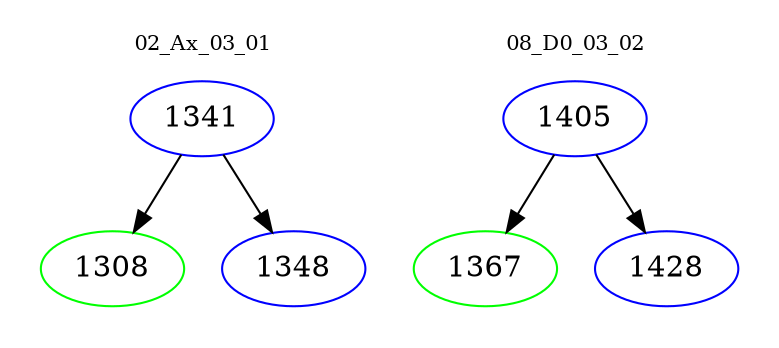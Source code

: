 digraph{
subgraph cluster_0 {
color = white
label = "02_Ax_03_01";
fontsize=10;
T0_1341 [label="1341", color="blue"]
T0_1341 -> T0_1308 [color="black"]
T0_1308 [label="1308", color="green"]
T0_1341 -> T0_1348 [color="black"]
T0_1348 [label="1348", color="blue"]
}
subgraph cluster_1 {
color = white
label = "08_D0_03_02";
fontsize=10;
T1_1405 [label="1405", color="blue"]
T1_1405 -> T1_1367 [color="black"]
T1_1367 [label="1367", color="green"]
T1_1405 -> T1_1428 [color="black"]
T1_1428 [label="1428", color="blue"]
}
}
